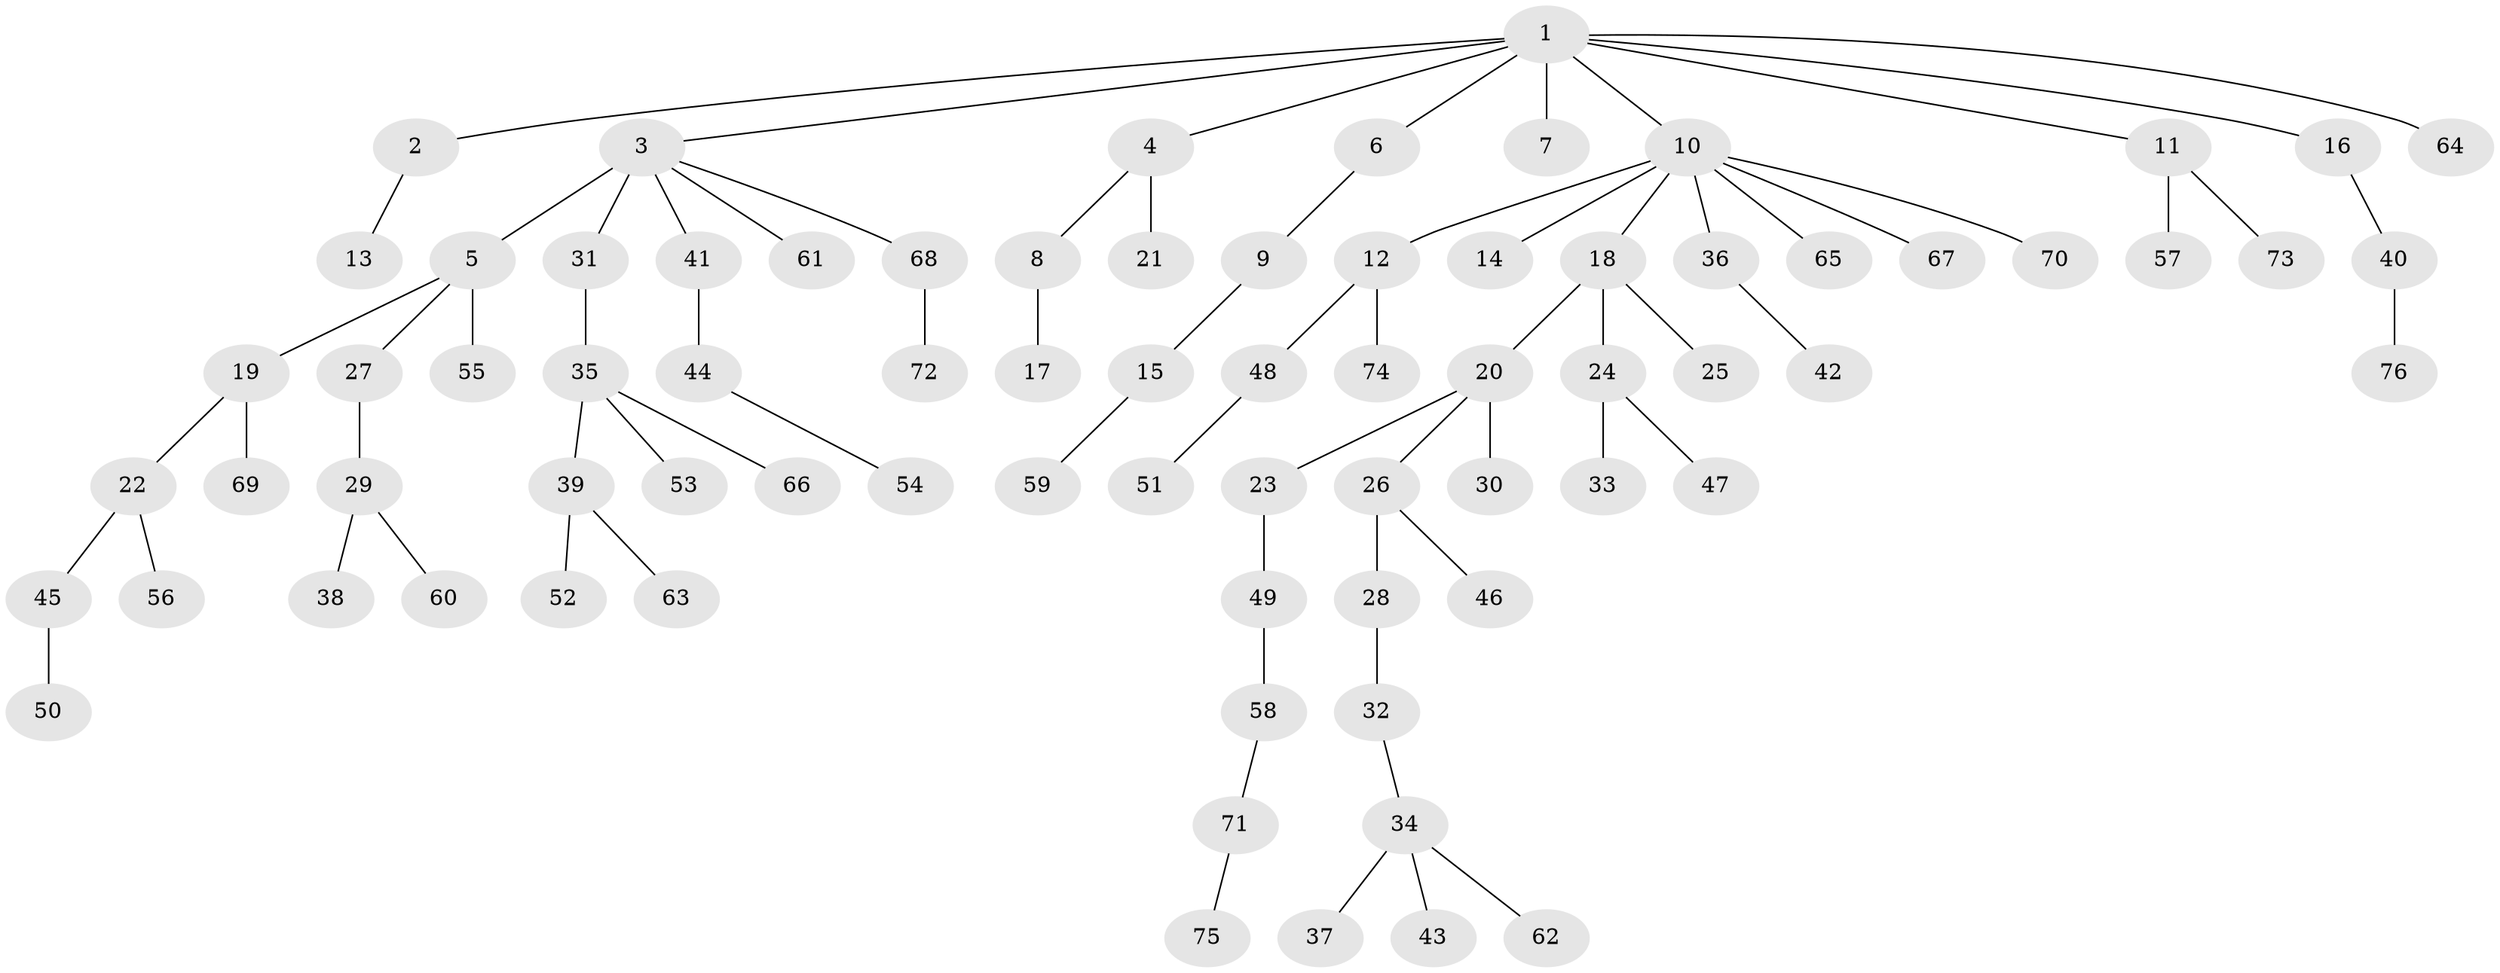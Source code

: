 // original degree distribution, {10: 0.006711409395973154, 3: 0.11409395973154363, 4: 0.04697986577181208, 2: 0.28859060402684567, 1: 0.4899328859060403, 9: 0.006711409395973154, 7: 0.013422818791946308, 5: 0.03355704697986577}
// Generated by graph-tools (version 1.1) at 2025/36/03/09/25 02:36:37]
// undirected, 76 vertices, 75 edges
graph export_dot {
graph [start="1"]
  node [color=gray90,style=filled];
  1;
  2;
  3;
  4;
  5;
  6;
  7;
  8;
  9;
  10;
  11;
  12;
  13;
  14;
  15;
  16;
  17;
  18;
  19;
  20;
  21;
  22;
  23;
  24;
  25;
  26;
  27;
  28;
  29;
  30;
  31;
  32;
  33;
  34;
  35;
  36;
  37;
  38;
  39;
  40;
  41;
  42;
  43;
  44;
  45;
  46;
  47;
  48;
  49;
  50;
  51;
  52;
  53;
  54;
  55;
  56;
  57;
  58;
  59;
  60;
  61;
  62;
  63;
  64;
  65;
  66;
  67;
  68;
  69;
  70;
  71;
  72;
  73;
  74;
  75;
  76;
  1 -- 2 [weight=1.0];
  1 -- 3 [weight=1.0];
  1 -- 4 [weight=1.0];
  1 -- 6 [weight=1.0];
  1 -- 7 [weight=1.0];
  1 -- 10 [weight=1.0];
  1 -- 11 [weight=1.0];
  1 -- 16 [weight=1.0];
  1 -- 64 [weight=1.0];
  2 -- 13 [weight=1.0];
  3 -- 5 [weight=1.0];
  3 -- 31 [weight=3.0];
  3 -- 41 [weight=1.0];
  3 -- 61 [weight=1.0];
  3 -- 68 [weight=1.0];
  4 -- 8 [weight=1.0];
  4 -- 21 [weight=1.0];
  5 -- 19 [weight=1.0];
  5 -- 27 [weight=1.0];
  5 -- 55 [weight=3.0];
  6 -- 9 [weight=1.0];
  8 -- 17 [weight=1.0];
  9 -- 15 [weight=1.0];
  10 -- 12 [weight=1.0];
  10 -- 14 [weight=1.0];
  10 -- 18 [weight=1.0];
  10 -- 36 [weight=1.0];
  10 -- 65 [weight=1.0];
  10 -- 67 [weight=1.0];
  10 -- 70 [weight=1.0];
  11 -- 57 [weight=1.0];
  11 -- 73 [weight=1.0];
  12 -- 48 [weight=1.0];
  12 -- 74 [weight=1.0];
  15 -- 59 [weight=1.0];
  16 -- 40 [weight=2.0];
  18 -- 20 [weight=1.0];
  18 -- 24 [weight=1.0];
  18 -- 25 [weight=3.0];
  19 -- 22 [weight=1.0];
  19 -- 69 [weight=1.0];
  20 -- 23 [weight=1.0];
  20 -- 26 [weight=1.0];
  20 -- 30 [weight=1.0];
  22 -- 45 [weight=1.0];
  22 -- 56 [weight=1.0];
  23 -- 49 [weight=1.0];
  24 -- 33 [weight=1.0];
  24 -- 47 [weight=4.0];
  26 -- 28 [weight=1.0];
  26 -- 46 [weight=1.0];
  27 -- 29 [weight=3.0];
  28 -- 32 [weight=1.0];
  29 -- 38 [weight=1.0];
  29 -- 60 [weight=1.0];
  31 -- 35 [weight=1.0];
  32 -- 34 [weight=1.0];
  34 -- 37 [weight=1.0];
  34 -- 43 [weight=1.0];
  34 -- 62 [weight=1.0];
  35 -- 39 [weight=3.0];
  35 -- 53 [weight=1.0];
  35 -- 66 [weight=1.0];
  36 -- 42 [weight=1.0];
  39 -- 52 [weight=1.0];
  39 -- 63 [weight=1.0];
  40 -- 76 [weight=1.0];
  41 -- 44 [weight=2.0];
  44 -- 54 [weight=1.0];
  45 -- 50 [weight=1.0];
  48 -- 51 [weight=2.0];
  49 -- 58 [weight=1.0];
  58 -- 71 [weight=1.0];
  68 -- 72 [weight=1.0];
  71 -- 75 [weight=1.0];
}
